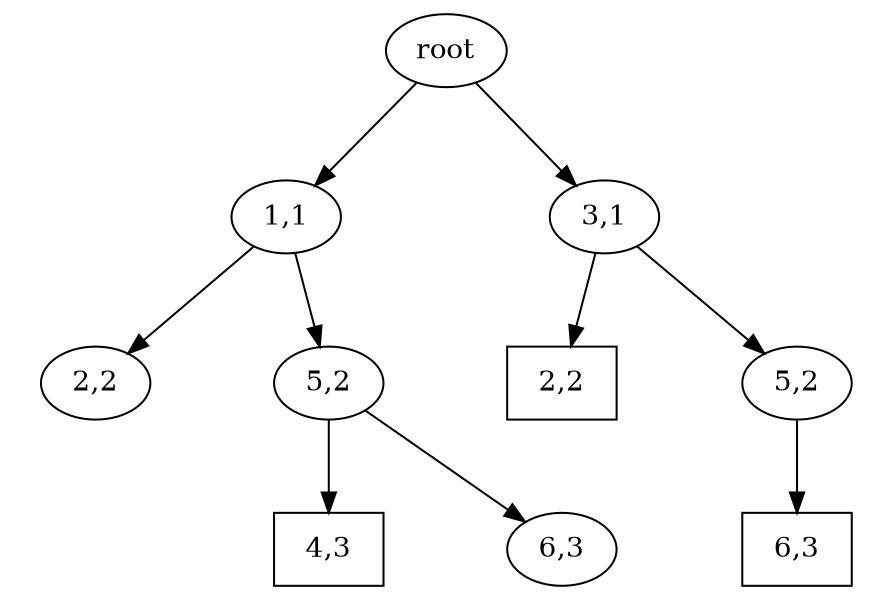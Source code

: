 digraph search_tree_ex {
	size = "6,4";
	ratio = fill;
//	nodesep = 1.0;
	"22left" [ label = "2,2"];
	"22right" [ label = "2,2", shape=box];
	"52left" [ label = "5,2"];
	"52right" [ label = "5,2"];
	"63left" [ label = "6,3"];
	"63right" [ label = "6,3", shape=box];
	"43" [label = "4,3", shape=box];
	
	x11 [label="",width=.1,style=invis]
	x12 [label="",width=.1,style=invis]
	"root" -> x11 [style=invis];

	"root" -> "1,1";
	"root" -> "3,1";
	{rank=same "1,1" ->  x11 -> "3,1" [style=invis]}

	"1,1" -> "22left";
	"1,1" -> "52left";
	"3,1" -> "22right";
	"3,1" -> "52right";
	{rank=same "22left" ->  "52left" -> "22right" -> "52right" [style=invis]}

	"52left" -> "43";
	"52left" -> "63left";
	"52right" -> "63right";
	{rank=same "43" ->  "63left" -> "63right" [style=invis]}
}